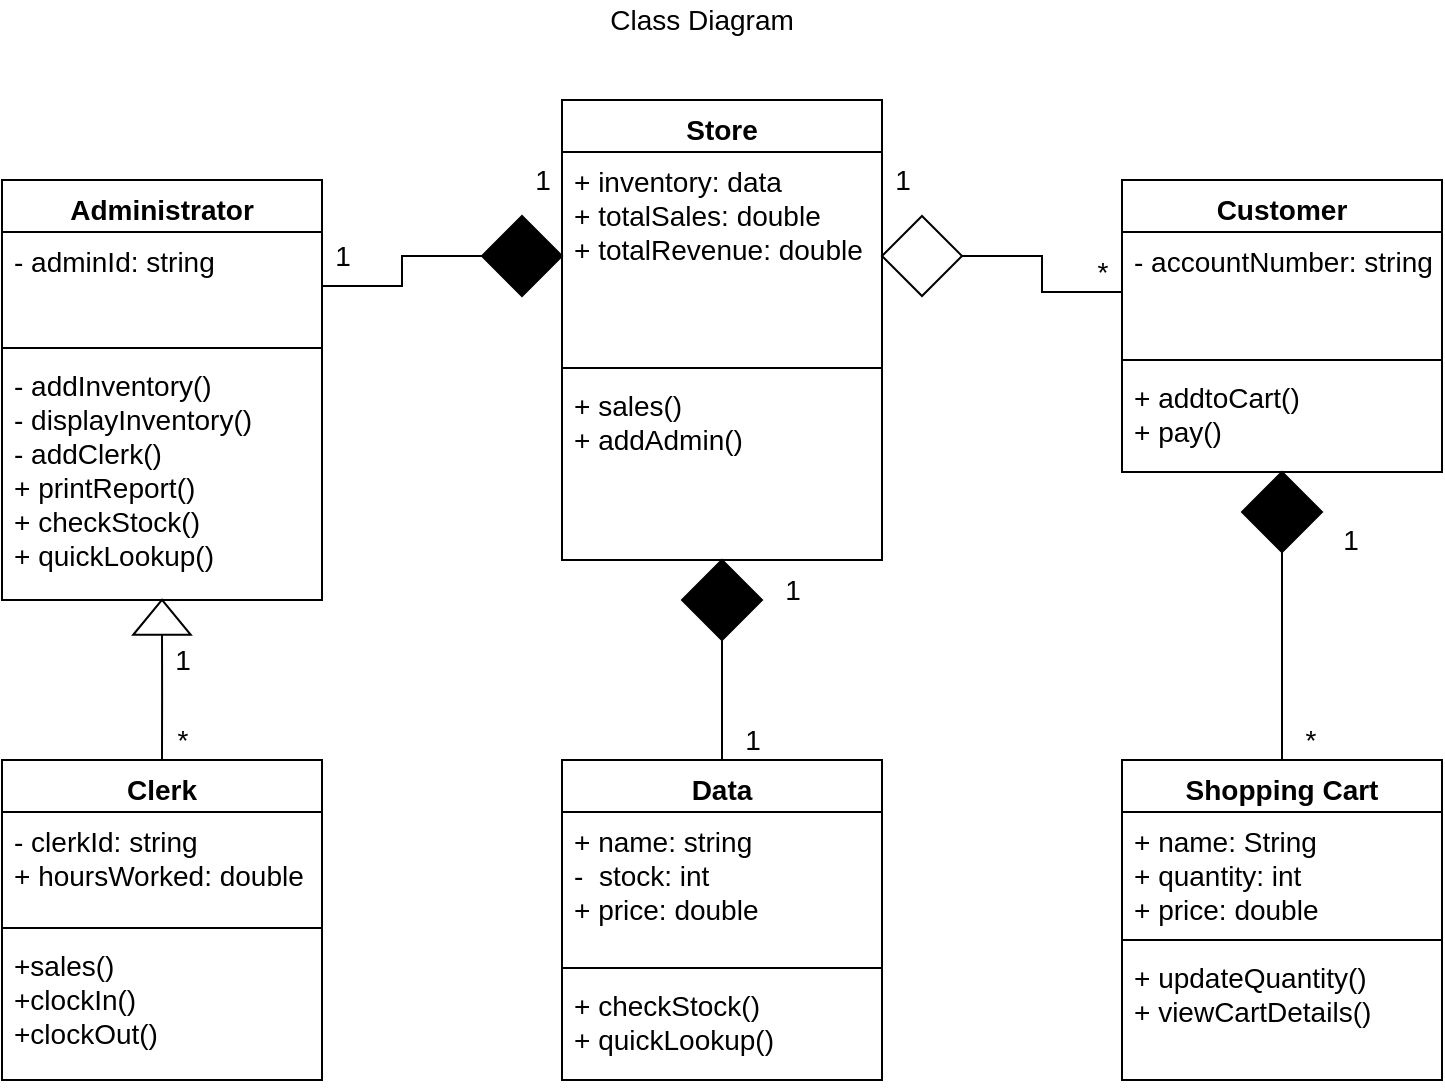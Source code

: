 <mxfile version="12.9.3" type="device"><diagram id="8zGnyI-PknouHxN5Fb5v" name="Page-1"><mxGraphModel dx="1038" dy="607" grid="1" gridSize="10" guides="1" tooltips="1" connect="1" arrows="1" fold="1" page="1" pageScale="1" pageWidth="850" pageHeight="1100" math="0" shadow="0"><root><mxCell id="0"/><mxCell id="1" parent="0"/><mxCell id="NrV4l7MIq1ILsb9c_aFV-1" value="Class Diagram" style="text;html=1;strokeColor=none;fillColor=none;align=center;verticalAlign=middle;whiteSpace=wrap;rounded=0;fontSize=14;" vertex="1" parent="1"><mxGeometry x="320" y="100" width="140" height="20" as="geometry"/></mxCell><mxCell id="NrV4l7MIq1ILsb9c_aFV-54" style="edgeStyle=orthogonalEdgeStyle;rounded=0;orthogonalLoop=1;jettySize=auto;html=1;entryX=0;entryY=0.5;entryDx=0;entryDy=0;fontSize=14;strokeColor=#000000;endArrow=none;endFill=0;" edge="1" parent="1" source="NrV4l7MIq1ILsb9c_aFV-26" target="NrV4l7MIq1ILsb9c_aFV-23"><mxGeometry relative="1" as="geometry"/></mxCell><mxCell id="NrV4l7MIq1ILsb9c_aFV-26" value="" style="rhombus;whiteSpace=wrap;html=1;fontSize=14;" vertex="1" parent="1"><mxGeometry x="480" y="208" width="40" height="40" as="geometry"/></mxCell><mxCell id="NrV4l7MIq1ILsb9c_aFV-33" style="edgeStyle=orthogonalEdgeStyle;rounded=0;orthogonalLoop=1;jettySize=auto;html=1;entryX=1;entryY=0.5;entryDx=0;entryDy=0;fontSize=14;endArrow=none;endFill=0;" edge="1" parent="1" source="NrV4l7MIq1ILsb9c_aFV-29" target="NrV4l7MIq1ILsb9c_aFV-19"><mxGeometry relative="1" as="geometry"/></mxCell><mxCell id="NrV4l7MIq1ILsb9c_aFV-29" value="" style="rhombus;whiteSpace=wrap;html=1;fontSize=14;labelBackgroundColor=#000000;labelBorderColor=#000000;fillColor=#000000;" vertex="1" parent="1"><mxGeometry x="280" y="208" width="40" height="40" as="geometry"/></mxCell><mxCell id="NrV4l7MIq1ILsb9c_aFV-9" value="Store" style="swimlane;fontStyle=1;align=center;verticalAlign=top;childLayout=stackLayout;horizontal=1;startSize=26;horizontalStack=0;resizeParent=1;resizeParentMax=0;resizeLast=0;collapsible=1;marginBottom=0;fontSize=14;" vertex="1" parent="1"><mxGeometry x="320" y="150" width="160" height="230" as="geometry"/></mxCell><mxCell id="NrV4l7MIq1ILsb9c_aFV-10" value="+ inventory: data&#10;+ totalSales: double&#10;+ totalRevenue: double&#10;" style="text;strokeColor=none;fillColor=none;align=left;verticalAlign=top;spacingLeft=4;spacingRight=4;overflow=hidden;rotatable=0;points=[[0,0.5],[1,0.5]];portConstraint=eastwest;fontSize=14;" vertex="1" parent="NrV4l7MIq1ILsb9c_aFV-9"><mxGeometry y="26" width="160" height="104" as="geometry"/></mxCell><mxCell id="NrV4l7MIq1ILsb9c_aFV-11" value="" style="line;strokeWidth=1;fillColor=none;align=left;verticalAlign=middle;spacingTop=-1;spacingLeft=3;spacingRight=3;rotatable=0;labelPosition=right;points=[];portConstraint=eastwest;fontSize=14;" vertex="1" parent="NrV4l7MIq1ILsb9c_aFV-9"><mxGeometry y="130" width="160" height="8" as="geometry"/></mxCell><mxCell id="NrV4l7MIq1ILsb9c_aFV-12" value="+ sales()&#10;+ addAdmin()" style="text;strokeColor=none;fillColor=none;align=left;verticalAlign=top;spacingLeft=4;spacingRight=4;overflow=hidden;rotatable=0;points=[[0,0.5],[1,0.5]];portConstraint=eastwest;fontSize=14;" vertex="1" parent="NrV4l7MIq1ILsb9c_aFV-9"><mxGeometry y="138" width="160" height="92" as="geometry"/></mxCell><mxCell id="NrV4l7MIq1ILsb9c_aFV-34" style="edgeStyle=orthogonalEdgeStyle;rounded=0;orthogonalLoop=1;jettySize=auto;html=1;exitX=0;exitY=0;exitDx=0;exitDy=0;entryX=1;entryY=0;entryDx=0;entryDy=0;fontSize=14;" edge="1" parent="1" source="NrV4l7MIq1ILsb9c_aFV-29" target="NrV4l7MIq1ILsb9c_aFV-29"><mxGeometry relative="1" as="geometry"/></mxCell><mxCell id="NrV4l7MIq1ILsb9c_aFV-49" style="edgeStyle=orthogonalEdgeStyle;rounded=0;orthogonalLoop=1;jettySize=auto;html=1;entryX=0.5;entryY=0;entryDx=0;entryDy=0;fontSize=14;strokeColor=none;" edge="1" parent="1" source="NrV4l7MIq1ILsb9c_aFV-42" target="NrV4l7MIq1ILsb9c_aFV-43"><mxGeometry relative="1" as="geometry"/></mxCell><mxCell id="NrV4l7MIq1ILsb9c_aFV-42" value="" style="rhombus;whiteSpace=wrap;html=1;fontSize=14;fillColor=#000000;" vertex="1" parent="1"><mxGeometry x="660" y="336" width="40" height="40" as="geometry"/></mxCell><mxCell id="NrV4l7MIq1ILsb9c_aFV-43" value="Shopping Cart" style="swimlane;fontStyle=1;align=center;verticalAlign=top;childLayout=stackLayout;horizontal=1;startSize=26;horizontalStack=0;resizeParent=1;resizeParentMax=0;resizeLast=0;collapsible=1;marginBottom=0;fontSize=14;" vertex="1" parent="1"><mxGeometry x="600" y="480" width="160" height="160" as="geometry"/></mxCell><mxCell id="NrV4l7MIq1ILsb9c_aFV-44" value="+ name: String&#10;+ quantity: int&#10;+ price: double" style="text;strokeColor=none;fillColor=none;align=left;verticalAlign=top;spacingLeft=4;spacingRight=4;overflow=hidden;rotatable=0;points=[[0,0.5],[1,0.5]];portConstraint=eastwest;fontSize=14;" vertex="1" parent="NrV4l7MIq1ILsb9c_aFV-43"><mxGeometry y="26" width="160" height="60" as="geometry"/></mxCell><mxCell id="NrV4l7MIq1ILsb9c_aFV-45" value="" style="line;strokeWidth=1;fillColor=none;align=left;verticalAlign=middle;spacingTop=-1;spacingLeft=3;spacingRight=3;rotatable=0;labelPosition=right;points=[];portConstraint=eastwest;fontSize=14;" vertex="1" parent="NrV4l7MIq1ILsb9c_aFV-43"><mxGeometry y="86" width="160" height="8" as="geometry"/></mxCell><mxCell id="NrV4l7MIq1ILsb9c_aFV-46" value="+ updateQuantity()&#10;+ viewCartDetails()" style="text;strokeColor=none;fillColor=none;align=left;verticalAlign=top;spacingLeft=4;spacingRight=4;overflow=hidden;rotatable=0;points=[[0,0.5],[1,0.5]];portConstraint=eastwest;fontSize=14;" vertex="1" parent="NrV4l7MIq1ILsb9c_aFV-43"><mxGeometry y="94" width="160" height="66" as="geometry"/></mxCell><mxCell id="NrV4l7MIq1ILsb9c_aFV-51" value="" style="endArrow=none;html=1;fontSize=14;entryX=0.5;entryY=1;entryDx=0;entryDy=0;" edge="1" parent="1" source="NrV4l7MIq1ILsb9c_aFV-43" target="NrV4l7MIq1ILsb9c_aFV-42"><mxGeometry width="50" height="50" relative="1" as="geometry"><mxPoint x="630" y="440" as="sourcePoint"/><mxPoint x="680" y="390" as="targetPoint"/></mxGeometry></mxCell><mxCell id="NrV4l7MIq1ILsb9c_aFV-59" style="edgeStyle=orthogonalEdgeStyle;rounded=0;orthogonalLoop=1;jettySize=auto;html=1;entryX=0.5;entryY=0;entryDx=0;entryDy=0;endArrow=none;endFill=0;strokeColor=#000000;fontSize=14;" edge="1" parent="1" source="NrV4l7MIq1ILsb9c_aFV-55" target="NrV4l7MIq1ILsb9c_aFV-38"><mxGeometry relative="1" as="geometry"/></mxCell><mxCell id="NrV4l7MIq1ILsb9c_aFV-55" value="" style="triangle;whiteSpace=wrap;html=1;labelBackgroundColor=#000000;fillColor=#FFFFFF;fontSize=14;rotation=-90;" vertex="1" parent="1"><mxGeometry x="111.25" y="394.25" width="17.5" height="28.75" as="geometry"/></mxCell><mxCell id="NrV4l7MIq1ILsb9c_aFV-60" value="1" style="text;html=1;align=center;verticalAlign=middle;resizable=0;points=[];autosize=1;fontSize=14;" vertex="1" parent="1"><mxGeometry x="120" y="420" width="20" height="20" as="geometry"/></mxCell><mxCell id="NrV4l7MIq1ILsb9c_aFV-61" value="*" style="text;html=1;align=center;verticalAlign=middle;resizable=0;points=[];autosize=1;fontSize=14;" vertex="1" parent="1"><mxGeometry x="120" y="460" width="20" height="20" as="geometry"/></mxCell><mxCell id="NrV4l7MIq1ILsb9c_aFV-62" value="1" style="text;html=1;align=center;verticalAlign=middle;resizable=0;points=[];autosize=1;fontSize=14;" vertex="1" parent="1"><mxGeometry x="300" y="180" width="20" height="20" as="geometry"/></mxCell><mxCell id="NrV4l7MIq1ILsb9c_aFV-63" value="1" style="text;html=1;align=center;verticalAlign=middle;resizable=0;points=[];autosize=1;fontSize=14;" vertex="1" parent="1"><mxGeometry x="200" y="218" width="20" height="20" as="geometry"/></mxCell><mxCell id="NrV4l7MIq1ILsb9c_aFV-68" value="1" style="text;html=1;align=center;verticalAlign=middle;resizable=0;points=[];autosize=1;fontSize=14;" vertex="1" parent="1"><mxGeometry x="480" y="180" width="20" height="20" as="geometry"/></mxCell><mxCell id="NrV4l7MIq1ILsb9c_aFV-69" value="*" style="text;html=1;align=center;verticalAlign=middle;resizable=0;points=[];autosize=1;fontSize=14;" vertex="1" parent="1"><mxGeometry x="580" y="226" width="20" height="20" as="geometry"/></mxCell><mxCell id="NrV4l7MIq1ILsb9c_aFV-73" style="edgeStyle=orthogonalEdgeStyle;rounded=0;orthogonalLoop=1;jettySize=auto;html=1;endArrow=none;endFill=0;strokeColor=#000000;fontSize=14;" edge="1" parent="1" source="NrV4l7MIq1ILsb9c_aFV-71" target="NrV4l7MIq1ILsb9c_aFV-4"><mxGeometry relative="1" as="geometry"/></mxCell><mxCell id="NrV4l7MIq1ILsb9c_aFV-71" value="" style="rhombus;whiteSpace=wrap;html=1;fontSize=14;fillColor=#000000;" vertex="1" parent="1"><mxGeometry x="380" y="380" width="40" height="40" as="geometry"/></mxCell><mxCell id="NrV4l7MIq1ILsb9c_aFV-4" value="Data" style="swimlane;fontStyle=1;align=center;verticalAlign=top;childLayout=stackLayout;horizontal=1;startSize=26;horizontalStack=0;resizeParent=1;resizeParentMax=0;resizeLast=0;collapsible=1;marginBottom=0;fontSize=14;" vertex="1" parent="1"><mxGeometry x="320" y="480" width="160" height="160" as="geometry"/></mxCell><mxCell id="NrV4l7MIq1ILsb9c_aFV-5" value="+ name: string&#10;-  stock: int&#10;+ price: double" style="text;strokeColor=none;fillColor=none;align=left;verticalAlign=top;spacingLeft=4;spacingRight=4;overflow=hidden;rotatable=0;points=[[0,0.5],[1,0.5]];portConstraint=eastwest;fontSize=14;" vertex="1" parent="NrV4l7MIq1ILsb9c_aFV-4"><mxGeometry y="26" width="160" height="74" as="geometry"/></mxCell><mxCell id="NrV4l7MIq1ILsb9c_aFV-6" value="" style="line;strokeWidth=1;fillColor=none;align=left;verticalAlign=middle;spacingTop=-1;spacingLeft=3;spacingRight=3;rotatable=0;labelPosition=right;points=[];portConstraint=eastwest;fontSize=14;" vertex="1" parent="NrV4l7MIq1ILsb9c_aFV-4"><mxGeometry y="100" width="160" height="8" as="geometry"/></mxCell><mxCell id="NrV4l7MIq1ILsb9c_aFV-7" value="+ checkStock()&#10;+ quickLookup()" style="text;strokeColor=none;fillColor=none;align=left;verticalAlign=top;spacingLeft=4;spacingRight=4;overflow=hidden;rotatable=0;points=[[0,0.5],[1,0.5]];portConstraint=eastwest;fontSize=14;" vertex="1" parent="NrV4l7MIq1ILsb9c_aFV-4"><mxGeometry y="108" width="160" height="52" as="geometry"/></mxCell><mxCell id="NrV4l7MIq1ILsb9c_aFV-74" value="1" style="text;html=1;align=center;verticalAlign=middle;resizable=0;points=[];autosize=1;fontSize=14;" vertex="1" parent="1"><mxGeometry x="425" y="385" width="20" height="20" as="geometry"/></mxCell><mxCell id="NrV4l7MIq1ILsb9c_aFV-75" value="1" style="text;html=1;align=center;verticalAlign=middle;resizable=0;points=[];autosize=1;fontSize=14;" vertex="1" parent="1"><mxGeometry x="405" y="460" width="20" height="20" as="geometry"/></mxCell><mxCell id="NrV4l7MIq1ILsb9c_aFV-76" value="1" style="text;html=1;align=center;verticalAlign=middle;resizable=0;points=[];autosize=1;fontSize=14;" vertex="1" parent="1"><mxGeometry x="704" y="360" width="20" height="20" as="geometry"/></mxCell><mxCell id="NrV4l7MIq1ILsb9c_aFV-77" value="*" style="text;html=1;align=center;verticalAlign=middle;resizable=0;points=[];autosize=1;fontSize=14;" vertex="1" parent="1"><mxGeometry x="684" y="460" width="20" height="20" as="geometry"/></mxCell><mxCell id="NrV4l7MIq1ILsb9c_aFV-18" value="Administrator" style="swimlane;fontStyle=1;align=center;verticalAlign=top;childLayout=stackLayout;horizontal=1;startSize=26;horizontalStack=0;resizeParent=1;resizeParentMax=0;resizeLast=0;collapsible=1;marginBottom=0;fontSize=14;" vertex="1" parent="1"><mxGeometry x="40" y="190" width="160" height="210" as="geometry"/></mxCell><mxCell id="NrV4l7MIq1ILsb9c_aFV-19" value="- adminId: string&#10;" style="text;strokeColor=none;fillColor=none;align=left;verticalAlign=top;spacingLeft=4;spacingRight=4;overflow=hidden;rotatable=0;points=[[0,0.5],[1,0.5]];portConstraint=eastwest;fontSize=14;" vertex="1" parent="NrV4l7MIq1ILsb9c_aFV-18"><mxGeometry y="26" width="160" height="54" as="geometry"/></mxCell><mxCell id="NrV4l7MIq1ILsb9c_aFV-20" value="" style="line;strokeWidth=1;fillColor=none;align=left;verticalAlign=middle;spacingTop=-1;spacingLeft=3;spacingRight=3;rotatable=0;labelPosition=right;points=[];portConstraint=eastwest;fontSize=14;" vertex="1" parent="NrV4l7MIq1ILsb9c_aFV-18"><mxGeometry y="80" width="160" height="8" as="geometry"/></mxCell><mxCell id="NrV4l7MIq1ILsb9c_aFV-21" value="- addInventory()&#10;- displayInventory()&#10;- addClerk()&#10;+ printReport()&#10;+ checkStock()&#10;+ quickLookup()&#10;&#10;" style="text;strokeColor=none;fillColor=none;align=left;verticalAlign=top;spacingLeft=4;spacingRight=4;overflow=hidden;rotatable=0;points=[[0,0.5],[1,0.5]];portConstraint=eastwest;fontSize=14;" vertex="1" parent="NrV4l7MIq1ILsb9c_aFV-18"><mxGeometry y="88" width="160" height="122" as="geometry"/></mxCell><mxCell id="NrV4l7MIq1ILsb9c_aFV-22" value="Customer" style="swimlane;fontStyle=1;align=center;verticalAlign=top;childLayout=stackLayout;horizontal=1;startSize=26;horizontalStack=0;resizeParent=1;resizeParentMax=0;resizeLast=0;collapsible=1;marginBottom=0;fontSize=14;" vertex="1" parent="1"><mxGeometry x="600" y="190" width="160" height="146" as="geometry"/></mxCell><mxCell id="NrV4l7MIq1ILsb9c_aFV-23" value="- accountNumber: string" style="text;strokeColor=none;fillColor=none;align=left;verticalAlign=top;spacingLeft=4;spacingRight=4;overflow=hidden;rotatable=0;points=[[0,0.5],[1,0.5]];portConstraint=eastwest;fontSize=14;" vertex="1" parent="NrV4l7MIq1ILsb9c_aFV-22"><mxGeometry y="26" width="160" height="60" as="geometry"/></mxCell><mxCell id="NrV4l7MIq1ILsb9c_aFV-24" value="" style="line;strokeWidth=1;fillColor=none;align=left;verticalAlign=middle;spacingTop=-1;spacingLeft=3;spacingRight=3;rotatable=0;labelPosition=right;points=[];portConstraint=eastwest;fontSize=14;" vertex="1" parent="NrV4l7MIq1ILsb9c_aFV-22"><mxGeometry y="86" width="160" height="8" as="geometry"/></mxCell><mxCell id="NrV4l7MIq1ILsb9c_aFV-25" value="+ addtoCart()&#10;+ pay()" style="text;strokeColor=none;fillColor=none;align=left;verticalAlign=top;spacingLeft=4;spacingRight=4;overflow=hidden;rotatable=0;points=[[0,0.5],[1,0.5]];portConstraint=eastwest;fontSize=14;" vertex="1" parent="NrV4l7MIq1ILsb9c_aFV-22"><mxGeometry y="94" width="160" height="52" as="geometry"/></mxCell><mxCell id="NrV4l7MIq1ILsb9c_aFV-38" value="Clerk" style="swimlane;fontStyle=1;align=center;verticalAlign=top;childLayout=stackLayout;horizontal=1;startSize=26;horizontalStack=0;resizeParent=1;resizeParentMax=0;resizeLast=0;collapsible=1;marginBottom=0;fontSize=14;" vertex="1" parent="1"><mxGeometry x="40" y="480" width="160" height="160" as="geometry"/></mxCell><mxCell id="NrV4l7MIq1ILsb9c_aFV-39" value="- clerkId: string&#10;+ hoursWorked: double&#10;" style="text;strokeColor=none;fillColor=none;align=left;verticalAlign=top;spacingLeft=4;spacingRight=4;overflow=hidden;rotatable=0;points=[[0,0.5],[1,0.5]];portConstraint=eastwest;fontSize=14;" vertex="1" parent="NrV4l7MIq1ILsb9c_aFV-38"><mxGeometry y="26" width="160" height="54" as="geometry"/></mxCell><mxCell id="NrV4l7MIq1ILsb9c_aFV-40" value="" style="line;strokeWidth=1;fillColor=none;align=left;verticalAlign=middle;spacingTop=-1;spacingLeft=3;spacingRight=3;rotatable=0;labelPosition=right;points=[];portConstraint=eastwest;fontSize=14;" vertex="1" parent="NrV4l7MIq1ILsb9c_aFV-38"><mxGeometry y="80" width="160" height="8" as="geometry"/></mxCell><mxCell id="NrV4l7MIq1ILsb9c_aFV-41" value="+sales()&#10;+clockIn()&#10;+clockOut()" style="text;strokeColor=none;fillColor=none;align=left;verticalAlign=top;spacingLeft=4;spacingRight=4;overflow=hidden;rotatable=0;points=[[0,0.5],[1,0.5]];portConstraint=eastwest;fontSize=14;" vertex="1" parent="NrV4l7MIq1ILsb9c_aFV-38"><mxGeometry y="88" width="160" height="72" as="geometry"/></mxCell></root></mxGraphModel></diagram></mxfile>